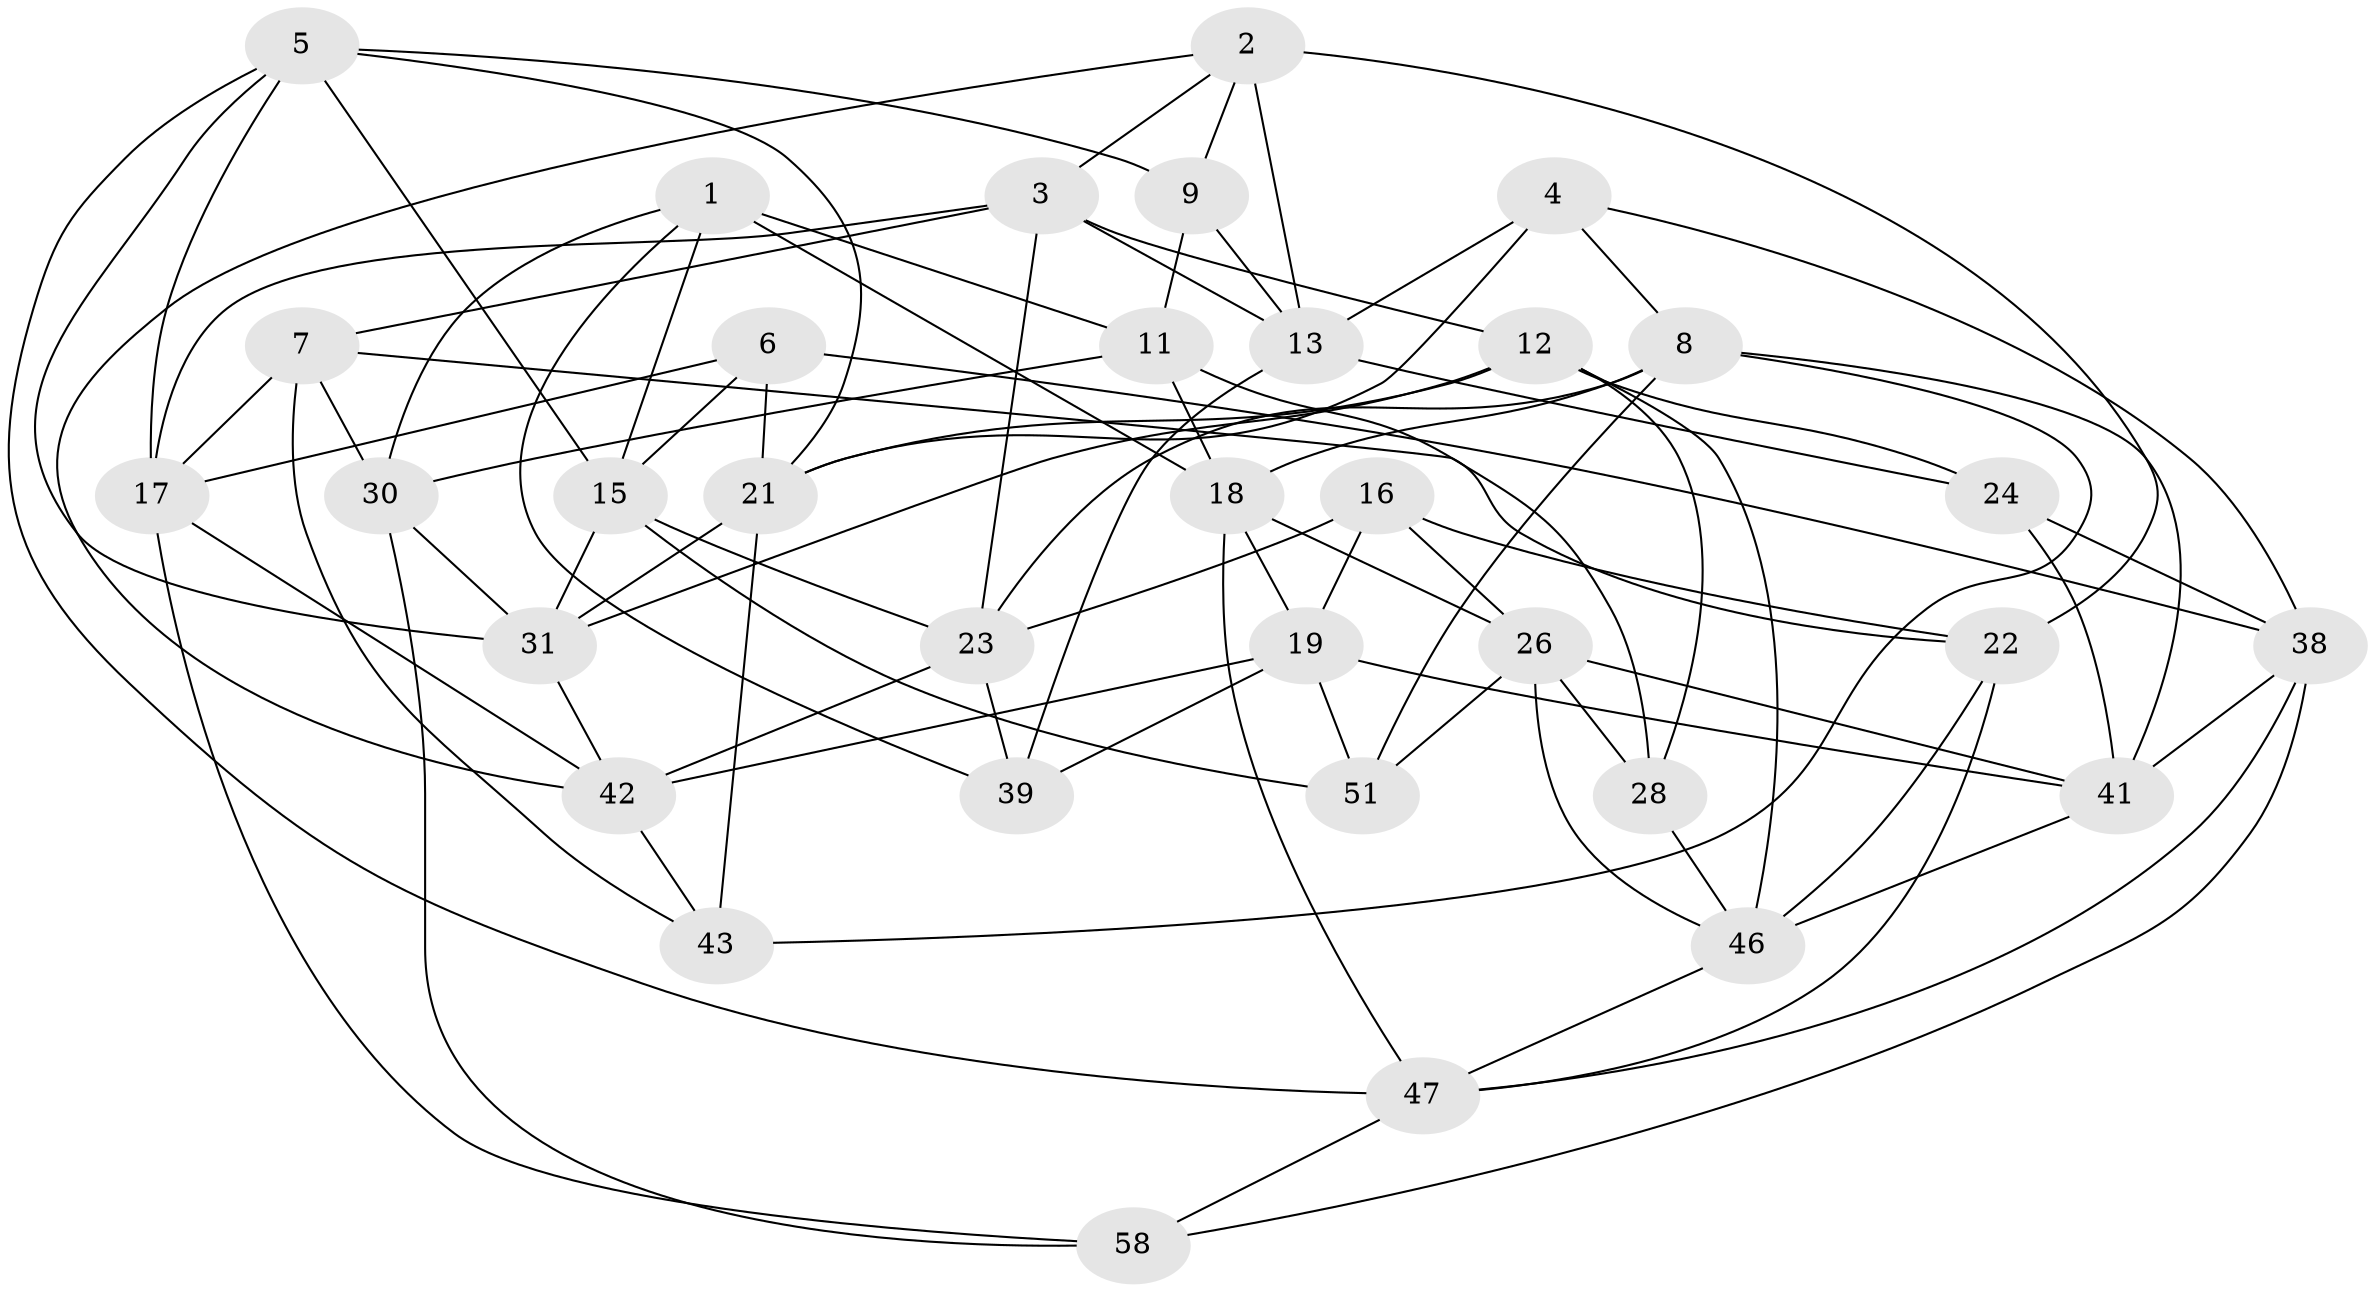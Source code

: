 // Generated by graph-tools (version 1.1) at 2025/52/02/27/25 19:52:33]
// undirected, 34 vertices, 89 edges
graph export_dot {
graph [start="1"]
  node [color=gray90,style=filled];
  1 [super="+14"];
  2 [super="+29"];
  3 [super="+54"];
  4;
  5 [super="+10"];
  6;
  7 [super="+34"];
  8 [super="+52"];
  9;
  11 [super="+35"];
  12 [super="+37"];
  13 [super="+20"];
  15 [super="+40"];
  16;
  17 [super="+55"];
  18 [super="+25"];
  19 [super="+33"];
  21 [super="+49"];
  22 [super="+36"];
  23 [super="+44"];
  24;
  26 [super="+27"];
  28;
  30 [super="+57"];
  31 [super="+32"];
  38 [super="+56"];
  39;
  41 [super="+45"];
  42 [super="+53"];
  43;
  46 [super="+48"];
  47 [super="+50"];
  51;
  58;
  1 -- 39;
  1 -- 15;
  1 -- 30;
  1 -- 11 [weight=2];
  1 -- 18;
  2 -- 22 [weight=2];
  2 -- 3;
  2 -- 42;
  2 -- 9;
  2 -- 13;
  3 -- 7;
  3 -- 12;
  3 -- 13;
  3 -- 23;
  3 -- 17;
  4 -- 13;
  4 -- 8;
  4 -- 38;
  4 -- 21;
  5 -- 31;
  5 -- 47;
  5 -- 9;
  5 -- 17;
  5 -- 21;
  5 -- 15;
  6 -- 21;
  6 -- 15;
  6 -- 17;
  6 -- 38;
  7 -- 22;
  7 -- 43;
  7 -- 30 [weight=2];
  7 -- 17;
  8 -- 51;
  8 -- 43;
  8 -- 23;
  8 -- 41;
  8 -- 18;
  9 -- 11;
  9 -- 13;
  11 -- 18;
  11 -- 28;
  11 -- 30;
  12 -- 21;
  12 -- 46;
  12 -- 24;
  12 -- 28;
  12 -- 31;
  13 -- 24;
  13 -- 39;
  15 -- 51;
  15 -- 23;
  15 -- 31;
  16 -- 23;
  16 -- 26;
  16 -- 19;
  16 -- 22;
  17 -- 42;
  17 -- 58;
  18 -- 47;
  18 -- 19;
  18 -- 26;
  19 -- 51;
  19 -- 39;
  19 -- 42;
  19 -- 41;
  21 -- 43;
  21 -- 31;
  22 -- 47;
  22 -- 46;
  23 -- 39;
  23 -- 42;
  24 -- 41;
  24 -- 38;
  26 -- 51;
  26 -- 41;
  26 -- 28;
  26 -- 46;
  28 -- 46;
  30 -- 31;
  30 -- 58;
  31 -- 42;
  38 -- 58;
  38 -- 47;
  38 -- 41;
  41 -- 46;
  42 -- 43;
  46 -- 47;
  47 -- 58;
}
